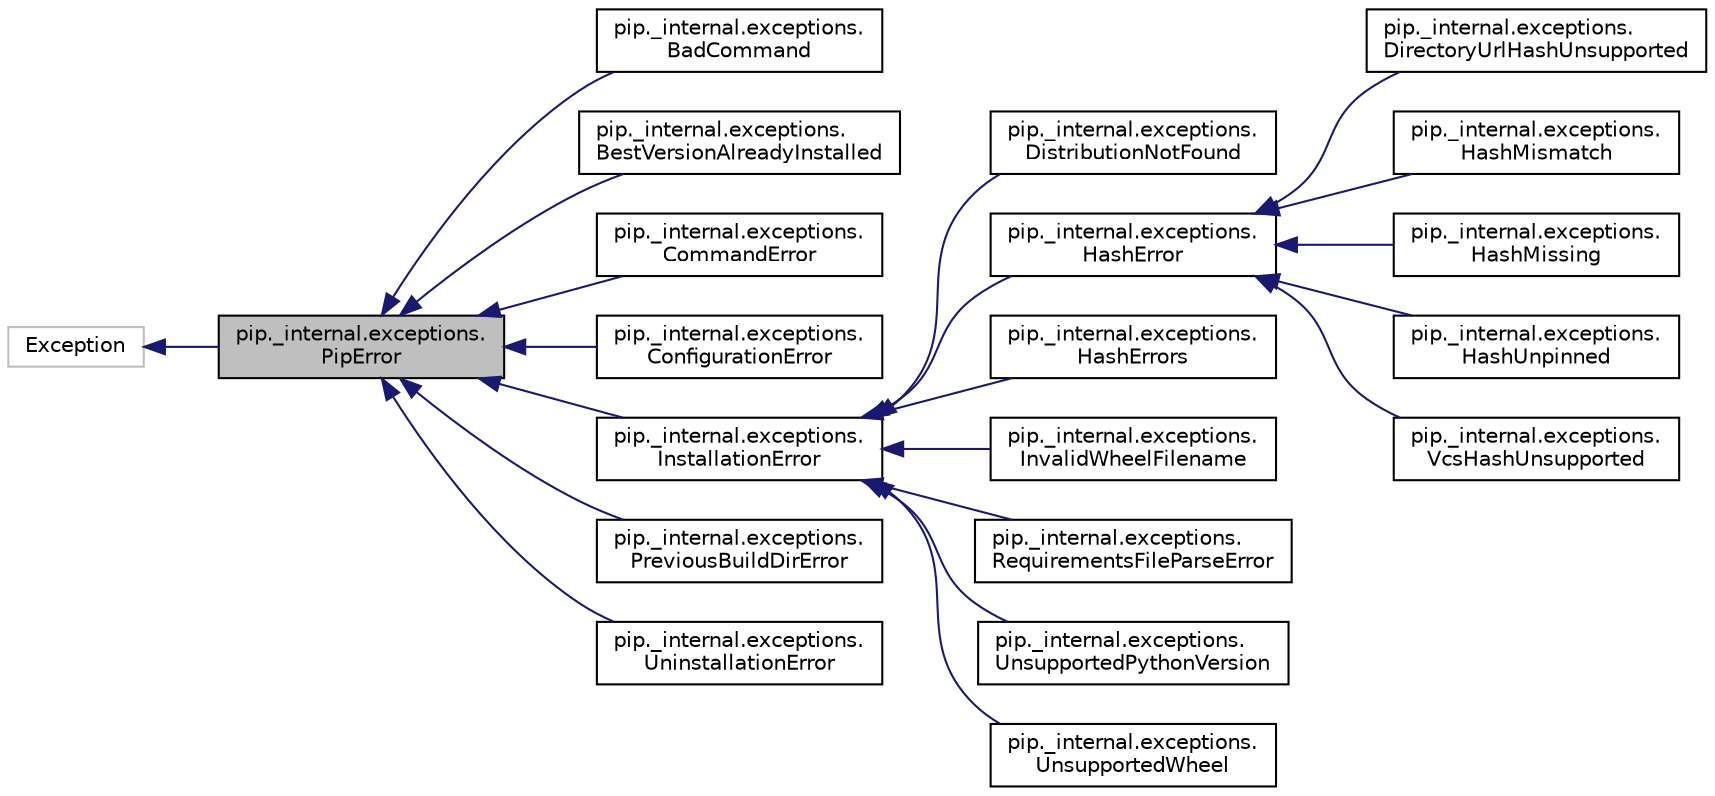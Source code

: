 digraph "pip._internal.exceptions.PipError"
{
  edge [fontname="Helvetica",fontsize="10",labelfontname="Helvetica",labelfontsize="10"];
  node [fontname="Helvetica",fontsize="10",shape=record];
  rankdir="LR";
  Node0 [label="pip._internal.exceptions.\lPipError",height=0.2,width=0.4,color="black", fillcolor="grey75", style="filled", fontcolor="black"];
  Node1 -> Node0 [dir="back",color="midnightblue",fontsize="10",style="solid",fontname="Helvetica"];
  Node1 [label="Exception",height=0.2,width=0.4,color="grey75", fillcolor="white", style="filled"];
  Node0 -> Node2 [dir="back",color="midnightblue",fontsize="10",style="solid",fontname="Helvetica"];
  Node2 [label="pip._internal.exceptions.\lBadCommand",height=0.2,width=0.4,color="black", fillcolor="white", style="filled",URL="$classpip_1_1__internal_1_1exceptions_1_1_bad_command.html"];
  Node0 -> Node3 [dir="back",color="midnightblue",fontsize="10",style="solid",fontname="Helvetica"];
  Node3 [label="pip._internal.exceptions.\lBestVersionAlreadyInstalled",height=0.2,width=0.4,color="black", fillcolor="white", style="filled",URL="$classpip_1_1__internal_1_1exceptions_1_1_best_version_already_installed.html"];
  Node0 -> Node4 [dir="back",color="midnightblue",fontsize="10",style="solid",fontname="Helvetica"];
  Node4 [label="pip._internal.exceptions.\lCommandError",height=0.2,width=0.4,color="black", fillcolor="white", style="filled",URL="$classpip_1_1__internal_1_1exceptions_1_1_command_error.html"];
  Node0 -> Node5 [dir="back",color="midnightblue",fontsize="10",style="solid",fontname="Helvetica"];
  Node5 [label="pip._internal.exceptions.\lConfigurationError",height=0.2,width=0.4,color="black", fillcolor="white", style="filled",URL="$classpip_1_1__internal_1_1exceptions_1_1_configuration_error.html"];
  Node0 -> Node6 [dir="back",color="midnightblue",fontsize="10",style="solid",fontname="Helvetica"];
  Node6 [label="pip._internal.exceptions.\lInstallationError",height=0.2,width=0.4,color="black", fillcolor="white", style="filled",URL="$classpip_1_1__internal_1_1exceptions_1_1_installation_error.html"];
  Node6 -> Node7 [dir="back",color="midnightblue",fontsize="10",style="solid",fontname="Helvetica"];
  Node7 [label="pip._internal.exceptions.\lDistributionNotFound",height=0.2,width=0.4,color="black", fillcolor="white", style="filled",URL="$classpip_1_1__internal_1_1exceptions_1_1_distribution_not_found.html"];
  Node6 -> Node8 [dir="back",color="midnightblue",fontsize="10",style="solid",fontname="Helvetica"];
  Node8 [label="pip._internal.exceptions.\lHashError",height=0.2,width=0.4,color="black", fillcolor="white", style="filled",URL="$classpip_1_1__internal_1_1exceptions_1_1_hash_error.html"];
  Node8 -> Node9 [dir="back",color="midnightblue",fontsize="10",style="solid",fontname="Helvetica"];
  Node9 [label="pip._internal.exceptions.\lDirectoryUrlHashUnsupported",height=0.2,width=0.4,color="black", fillcolor="white", style="filled",URL="$classpip_1_1__internal_1_1exceptions_1_1_directory_url_hash_unsupported.html"];
  Node8 -> Node10 [dir="back",color="midnightblue",fontsize="10",style="solid",fontname="Helvetica"];
  Node10 [label="pip._internal.exceptions.\lHashMismatch",height=0.2,width=0.4,color="black", fillcolor="white", style="filled",URL="$classpip_1_1__internal_1_1exceptions_1_1_hash_mismatch.html"];
  Node8 -> Node11 [dir="back",color="midnightblue",fontsize="10",style="solid",fontname="Helvetica"];
  Node11 [label="pip._internal.exceptions.\lHashMissing",height=0.2,width=0.4,color="black", fillcolor="white", style="filled",URL="$classpip_1_1__internal_1_1exceptions_1_1_hash_missing.html"];
  Node8 -> Node12 [dir="back",color="midnightblue",fontsize="10",style="solid",fontname="Helvetica"];
  Node12 [label="pip._internal.exceptions.\lHashUnpinned",height=0.2,width=0.4,color="black", fillcolor="white", style="filled",URL="$classpip_1_1__internal_1_1exceptions_1_1_hash_unpinned.html"];
  Node8 -> Node13 [dir="back",color="midnightblue",fontsize="10",style="solid",fontname="Helvetica"];
  Node13 [label="pip._internal.exceptions.\lVcsHashUnsupported",height=0.2,width=0.4,color="black", fillcolor="white", style="filled",URL="$classpip_1_1__internal_1_1exceptions_1_1_vcs_hash_unsupported.html"];
  Node6 -> Node14 [dir="back",color="midnightblue",fontsize="10",style="solid",fontname="Helvetica"];
  Node14 [label="pip._internal.exceptions.\lHashErrors",height=0.2,width=0.4,color="black", fillcolor="white", style="filled",URL="$classpip_1_1__internal_1_1exceptions_1_1_hash_errors.html"];
  Node6 -> Node15 [dir="back",color="midnightblue",fontsize="10",style="solid",fontname="Helvetica"];
  Node15 [label="pip._internal.exceptions.\lInvalidWheelFilename",height=0.2,width=0.4,color="black", fillcolor="white", style="filled",URL="$classpip_1_1__internal_1_1exceptions_1_1_invalid_wheel_filename.html"];
  Node6 -> Node16 [dir="back",color="midnightblue",fontsize="10",style="solid",fontname="Helvetica"];
  Node16 [label="pip._internal.exceptions.\lRequirementsFileParseError",height=0.2,width=0.4,color="black", fillcolor="white", style="filled",URL="$classpip_1_1__internal_1_1exceptions_1_1_requirements_file_parse_error.html"];
  Node6 -> Node17 [dir="back",color="midnightblue",fontsize="10",style="solid",fontname="Helvetica"];
  Node17 [label="pip._internal.exceptions.\lUnsupportedPythonVersion",height=0.2,width=0.4,color="black", fillcolor="white", style="filled",URL="$classpip_1_1__internal_1_1exceptions_1_1_unsupported_python_version.html"];
  Node6 -> Node18 [dir="back",color="midnightblue",fontsize="10",style="solid",fontname="Helvetica"];
  Node18 [label="pip._internal.exceptions.\lUnsupportedWheel",height=0.2,width=0.4,color="black", fillcolor="white", style="filled",URL="$classpip_1_1__internal_1_1exceptions_1_1_unsupported_wheel.html"];
  Node0 -> Node19 [dir="back",color="midnightblue",fontsize="10",style="solid",fontname="Helvetica"];
  Node19 [label="pip._internal.exceptions.\lPreviousBuildDirError",height=0.2,width=0.4,color="black", fillcolor="white", style="filled",URL="$classpip_1_1__internal_1_1exceptions_1_1_previous_build_dir_error.html"];
  Node0 -> Node20 [dir="back",color="midnightblue",fontsize="10",style="solid",fontname="Helvetica"];
  Node20 [label="pip._internal.exceptions.\lUninstallationError",height=0.2,width=0.4,color="black", fillcolor="white", style="filled",URL="$classpip_1_1__internal_1_1exceptions_1_1_uninstallation_error.html"];
}
